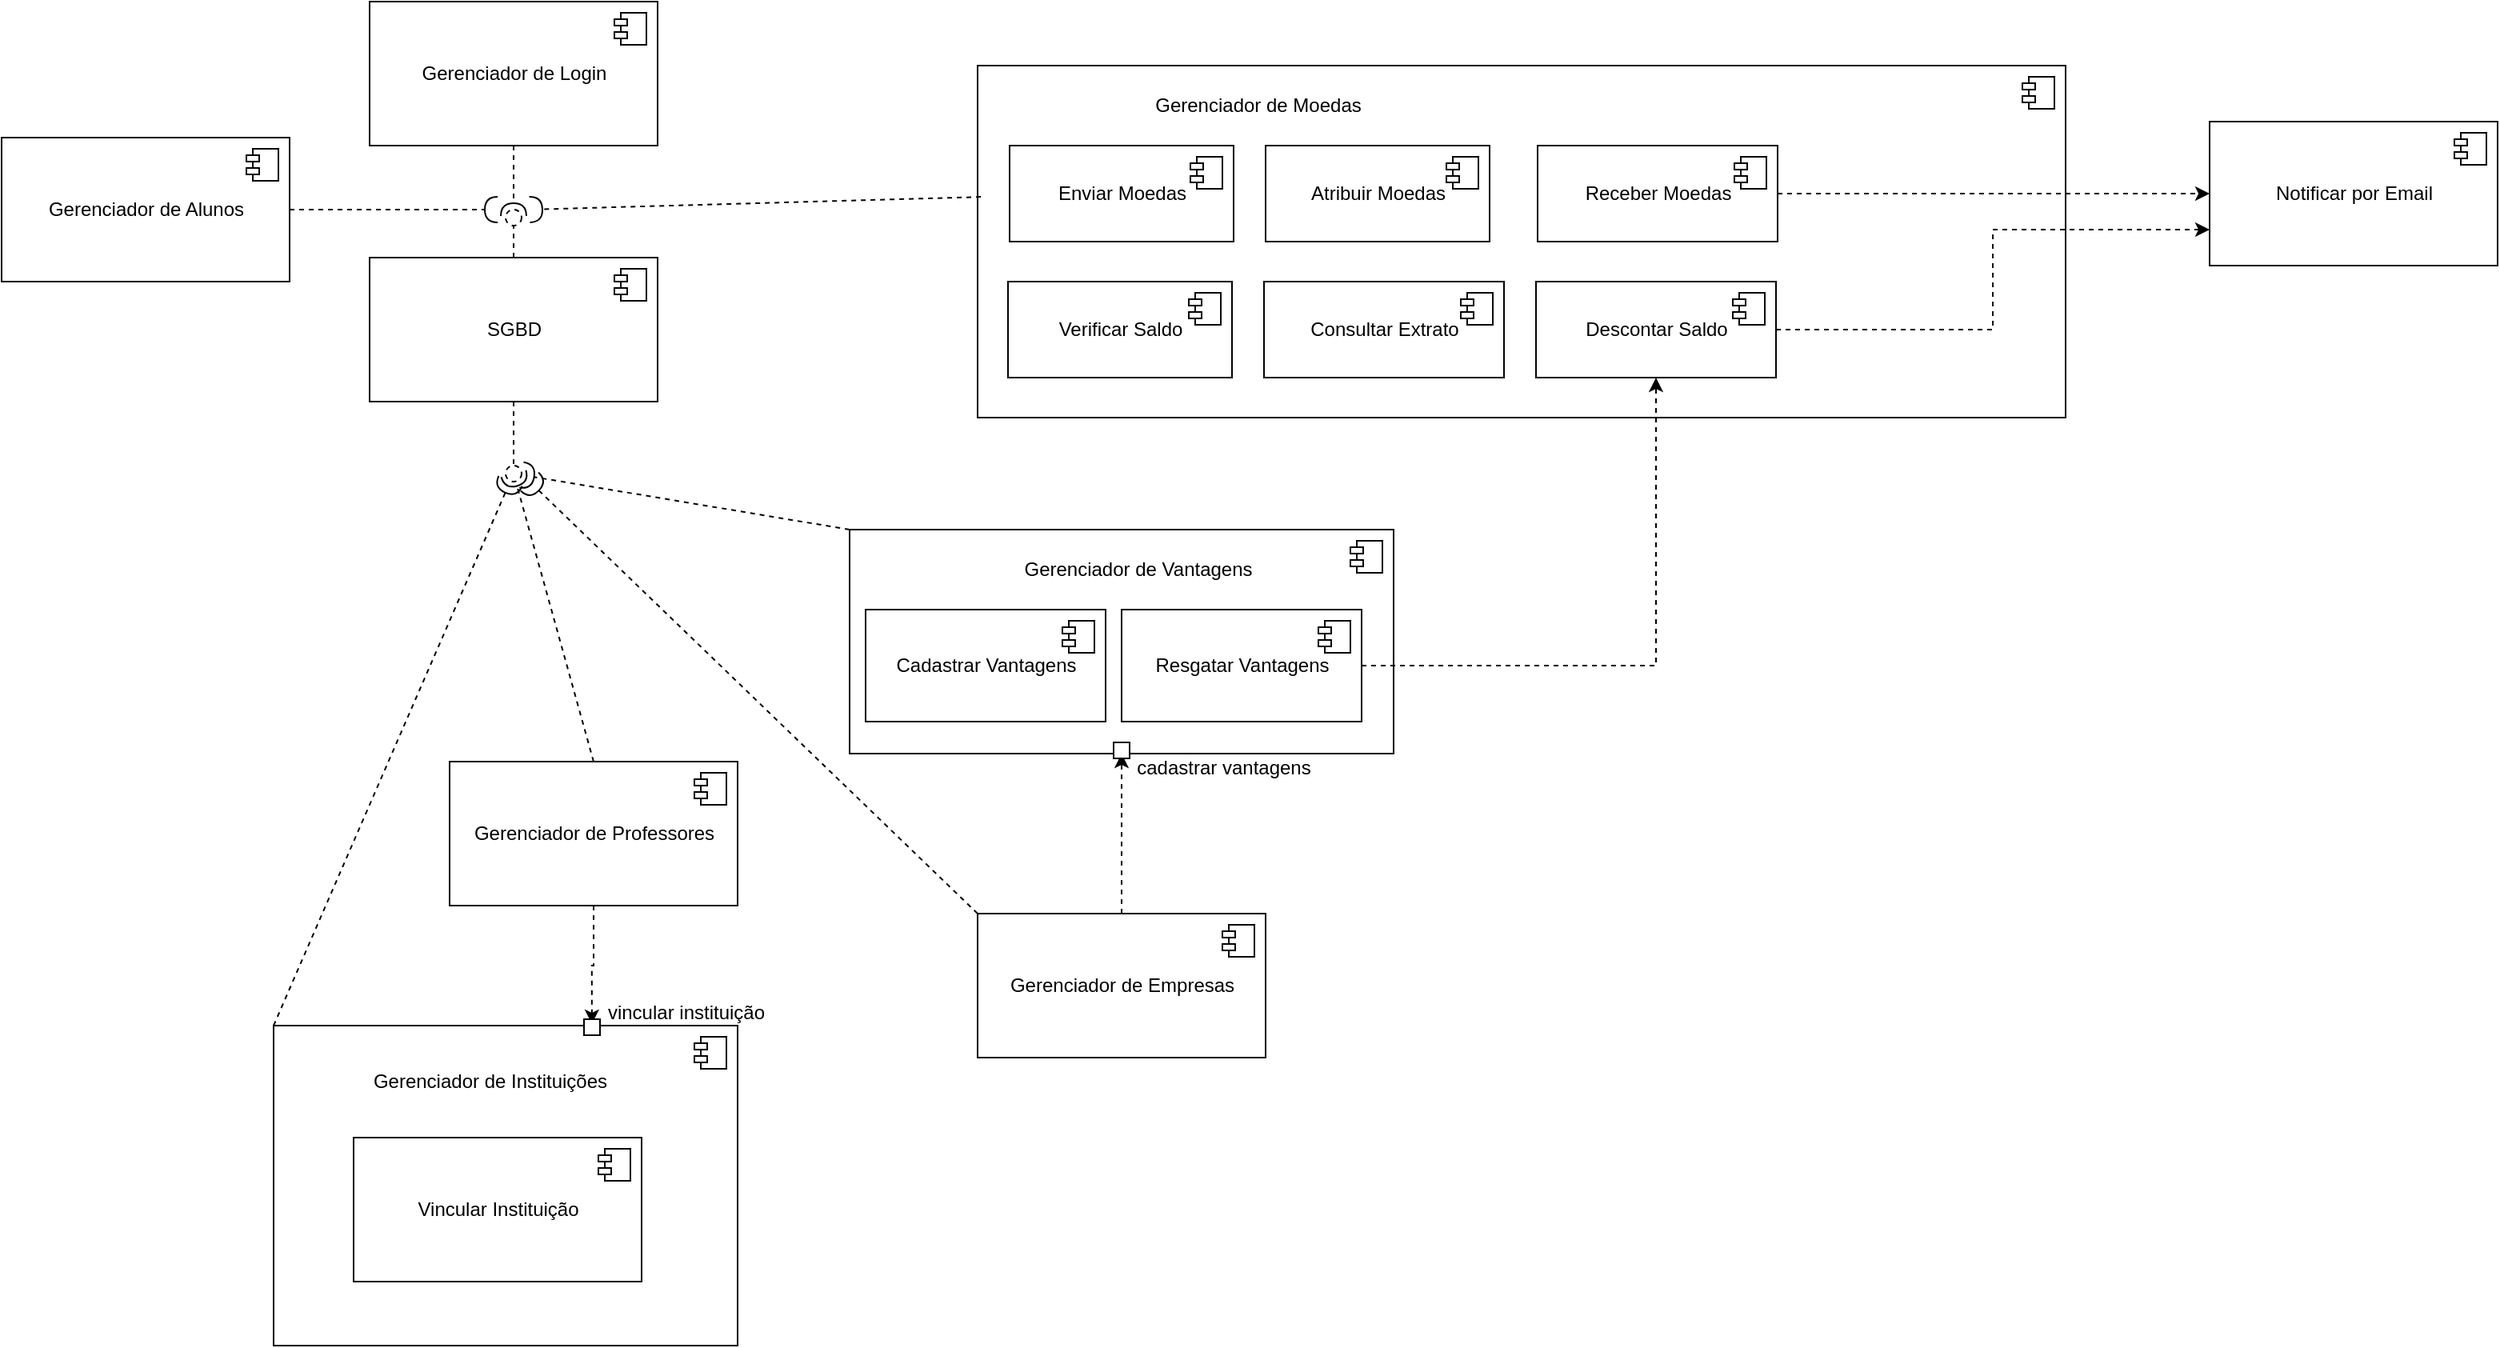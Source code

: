<mxfile version="20.4.0" type="google"><diagram id="3bnTD6ow-tEDqpxm1T93" name="Page-1"><mxGraphModel grid="1" page="1" gridSize="10" guides="1" tooltips="1" connect="1" arrows="1" fold="1" pageScale="1" pageWidth="850" pageHeight="1100" math="0" shadow="0"><root><mxCell id="0"/><mxCell id="1" parent="0"/><mxCell id="mEhPIhUzKidgpYQ1WmjW-50" value="" style="edgeStyle=orthogonalEdgeStyle;rounded=0;orthogonalLoop=1;jettySize=auto;html=1;dashed=1;exitX=0.5;exitY=1;exitDx=0;exitDy=0;entryX=0.686;entryY=-0.005;entryDx=0;entryDy=0;entryPerimeter=0;" edge="1" parent="1" source="mEhPIhUzKidgpYQ1WmjW-36" target="mEhPIhUzKidgpYQ1WmjW-44"><mxGeometry relative="1" as="geometry"/></mxCell><mxCell id="mEhPIhUzKidgpYQ1WmjW-44" value="" style="html=1;dropTarget=0;" vertex="1" parent="1"><mxGeometry x="-760" y="670" width="290" height="200" as="geometry"/></mxCell><mxCell id="mEhPIhUzKidgpYQ1WmjW-45" value="" style="shape=module;jettyWidth=8;jettyHeight=4;" vertex="1" parent="mEhPIhUzKidgpYQ1WmjW-44"><mxGeometry x="1" width="20" height="20" relative="1" as="geometry"><mxPoint x="-27" y="7" as="offset"/></mxGeometry></mxCell><mxCell id="mEhPIhUzKidgpYQ1WmjW-33" value="" style="html=1;dropTarget=0;" vertex="1" parent="1"><mxGeometry x="-400" y="360" width="340" height="140" as="geometry"/></mxCell><mxCell id="mEhPIhUzKidgpYQ1WmjW-34" value="" style="shape=module;jettyWidth=8;jettyHeight=4;" vertex="1" parent="mEhPIhUzKidgpYQ1WmjW-33"><mxGeometry x="1" width="20" height="20" relative="1" as="geometry"><mxPoint x="-27" y="7" as="offset"/></mxGeometry></mxCell><mxCell id="mEhPIhUzKidgpYQ1WmjW-30" value="" style="html=1;dropTarget=0;" vertex="1" parent="1"><mxGeometry x="-320" y="70" width="680" height="220" as="geometry"/></mxCell><mxCell id="mEhPIhUzKidgpYQ1WmjW-31" value="" style="shape=module;jettyWidth=8;jettyHeight=4;" vertex="1" parent="mEhPIhUzKidgpYQ1WmjW-30"><mxGeometry x="1" width="20" height="20" relative="1" as="geometry"><mxPoint x="-27" y="7" as="offset"/></mxGeometry></mxCell><mxCell id="mEhPIhUzKidgpYQ1WmjW-1" value="Gerenciador de Alunos" style="html=1;dropTarget=0;" vertex="1" parent="1"><mxGeometry x="-930" y="115" width="180" height="90" as="geometry"/></mxCell><mxCell id="mEhPIhUzKidgpYQ1WmjW-2" value="" style="shape=module;jettyWidth=8;jettyHeight=4;" vertex="1" parent="mEhPIhUzKidgpYQ1WmjW-1"><mxGeometry x="1" width="20" height="20" relative="1" as="geometry"><mxPoint x="-27" y="7" as="offset"/></mxGeometry></mxCell><mxCell id="mEhPIhUzKidgpYQ1WmjW-6" value="Vincular Instituição" style="html=1;dropTarget=0;" vertex="1" parent="1"><mxGeometry x="-710" y="740" width="180" height="90" as="geometry"/></mxCell><mxCell id="mEhPIhUzKidgpYQ1WmjW-7" value="" style="shape=module;jettyWidth=8;jettyHeight=4;" vertex="1" parent="mEhPIhUzKidgpYQ1WmjW-6"><mxGeometry x="1" width="20" height="20" relative="1" as="geometry"><mxPoint x="-27" y="7" as="offset"/></mxGeometry></mxCell><mxCell id="mEhPIhUzKidgpYQ1WmjW-8" value="Atribuir Moedas" style="html=1;dropTarget=0;" vertex="1" parent="1"><mxGeometry x="-140" y="120" width="140" height="60" as="geometry"/></mxCell><mxCell id="mEhPIhUzKidgpYQ1WmjW-9" value="" style="shape=module;jettyWidth=8;jettyHeight=4;" vertex="1" parent="mEhPIhUzKidgpYQ1WmjW-8"><mxGeometry x="1" width="20" height="20" relative="1" as="geometry"><mxPoint x="-27" y="7" as="offset"/></mxGeometry></mxCell><mxCell id="mEhPIhUzKidgpYQ1WmjW-10" value="Enviar Moedas" style="html=1;dropTarget=0;" vertex="1" parent="1"><mxGeometry x="-300" y="120" width="140" height="60" as="geometry"/></mxCell><mxCell id="mEhPIhUzKidgpYQ1WmjW-11" value="" style="shape=module;jettyWidth=8;jettyHeight=4;" vertex="1" parent="mEhPIhUzKidgpYQ1WmjW-10"><mxGeometry x="1" width="20" height="20" relative="1" as="geometry"><mxPoint x="-27" y="7" as="offset"/></mxGeometry></mxCell><mxCell id="mEhPIhUzKidgpYQ1WmjW-12" value="Notificar por Email" style="html=1;dropTarget=0;" vertex="1" parent="1"><mxGeometry x="450" y="105" width="180" height="90" as="geometry"/></mxCell><mxCell id="mEhPIhUzKidgpYQ1WmjW-13" value="" style="shape=module;jettyWidth=8;jettyHeight=4;" vertex="1" parent="mEhPIhUzKidgpYQ1WmjW-12"><mxGeometry x="1" width="20" height="20" relative="1" as="geometry"><mxPoint x="-27" y="7" as="offset"/></mxGeometry></mxCell><mxCell id="mEhPIhUzKidgpYQ1WmjW-14" value="Consultar Extrato" style="html=1;dropTarget=0;" vertex="1" parent="1"><mxGeometry x="-141" y="205" width="150" height="60" as="geometry"/></mxCell><mxCell id="mEhPIhUzKidgpYQ1WmjW-15" value="" style="shape=module;jettyWidth=8;jettyHeight=4;" vertex="1" parent="mEhPIhUzKidgpYQ1WmjW-14"><mxGeometry x="1" width="20" height="20" relative="1" as="geometry"><mxPoint x="-27" y="7" as="offset"/></mxGeometry></mxCell><mxCell id="mEhPIhUzKidgpYQ1WmjW-57" value="" style="edgeStyle=orthogonalEdgeStyle;rounded=0;orthogonalLoop=1;jettySize=auto;html=1;dashed=1;" edge="1" parent="1" source="mEhPIhUzKidgpYQ1WmjW-18" target="mEhPIhUzKidgpYQ1WmjW-33"><mxGeometry relative="1" as="geometry"/></mxCell><mxCell id="mEhPIhUzKidgpYQ1WmjW-18" value="Gerenciador de Empresas" style="html=1;dropTarget=0;" vertex="1" parent="1"><mxGeometry x="-320" y="600" width="180" height="90" as="geometry"/></mxCell><mxCell id="mEhPIhUzKidgpYQ1WmjW-19" value="" style="shape=module;jettyWidth=8;jettyHeight=4;" vertex="1" parent="mEhPIhUzKidgpYQ1WmjW-18"><mxGeometry x="1" width="20" height="20" relative="1" as="geometry"><mxPoint x="-27" y="7" as="offset"/></mxGeometry></mxCell><mxCell id="mEhPIhUzKidgpYQ1WmjW-20" value="Cadastrar Vantagens" style="html=1;dropTarget=0;" vertex="1" parent="1"><mxGeometry x="-390" y="410" width="150" height="70" as="geometry"/></mxCell><mxCell id="mEhPIhUzKidgpYQ1WmjW-21" value="" style="shape=module;jettyWidth=8;jettyHeight=4;" vertex="1" parent="mEhPIhUzKidgpYQ1WmjW-20"><mxGeometry x="1" width="20" height="20" relative="1" as="geometry"><mxPoint x="-27" y="7" as="offset"/></mxGeometry></mxCell><mxCell id="mEhPIhUzKidgpYQ1WmjW-59" value="" style="edgeStyle=orthogonalEdgeStyle;rounded=0;orthogonalLoop=1;jettySize=auto;html=1;dashed=1;exitX=1;exitY=0.5;exitDx=0;exitDy=0;entryX=0.5;entryY=1;entryDx=0;entryDy=0;" edge="1" parent="1" source="mEhPIhUzKidgpYQ1WmjW-24" target="mEhPIhUzKidgpYQ1WmjW-22"><mxGeometry relative="1" as="geometry"><mxPoint x="80" y="420" as="targetPoint"/></mxGeometry></mxCell><mxCell id="mEhPIhUzKidgpYQ1WmjW-60" value="" style="edgeStyle=orthogonalEdgeStyle;rounded=0;orthogonalLoop=1;jettySize=auto;html=1;dashed=1;entryX=0;entryY=0.75;entryDx=0;entryDy=0;" edge="1" parent="1" source="mEhPIhUzKidgpYQ1WmjW-22" target="mEhPIhUzKidgpYQ1WmjW-12"><mxGeometry relative="1" as="geometry"/></mxCell><mxCell id="mEhPIhUzKidgpYQ1WmjW-22" value="Descontar Saldo" style="html=1;dropTarget=0;" vertex="1" parent="1"><mxGeometry x="29" y="205" width="150" height="60" as="geometry"/></mxCell><mxCell id="mEhPIhUzKidgpYQ1WmjW-23" value="" style="shape=module;jettyWidth=8;jettyHeight=4;" vertex="1" parent="mEhPIhUzKidgpYQ1WmjW-22"><mxGeometry x="1" width="20" height="20" relative="1" as="geometry"><mxPoint x="-27" y="7" as="offset"/></mxGeometry></mxCell><mxCell id="mEhPIhUzKidgpYQ1WmjW-24" value="Resgatar Vantagens" style="html=1;dropTarget=0;" vertex="1" parent="1"><mxGeometry x="-230" y="410" width="150" height="70" as="geometry"/></mxCell><mxCell id="mEhPIhUzKidgpYQ1WmjW-25" value="" style="shape=module;jettyWidth=8;jettyHeight=4;" vertex="1" parent="mEhPIhUzKidgpYQ1WmjW-24"><mxGeometry x="1" width="20" height="20" relative="1" as="geometry"><mxPoint x="-27" y="7" as="offset"/></mxGeometry></mxCell><mxCell id="mEhPIhUzKidgpYQ1WmjW-26" value="Gerenciador de Login" style="html=1;dropTarget=0;" vertex="1" parent="1"><mxGeometry x="-700" y="30" width="180" height="90" as="geometry"/></mxCell><mxCell id="mEhPIhUzKidgpYQ1WmjW-27" value="" style="shape=module;jettyWidth=8;jettyHeight=4;" vertex="1" parent="mEhPIhUzKidgpYQ1WmjW-26"><mxGeometry x="1" width="20" height="20" relative="1" as="geometry"><mxPoint x="-27" y="7" as="offset"/></mxGeometry></mxCell><mxCell id="mEhPIhUzKidgpYQ1WmjW-28" value="SGBD" style="html=1;dropTarget=0;" vertex="1" parent="1"><mxGeometry x="-700" y="190" width="180" height="90" as="geometry"/></mxCell><mxCell id="mEhPIhUzKidgpYQ1WmjW-29" value="" style="shape=module;jettyWidth=8;jettyHeight=4;" vertex="1" parent="mEhPIhUzKidgpYQ1WmjW-28"><mxGeometry x="1" width="20" height="20" relative="1" as="geometry"><mxPoint x="-27" y="7" as="offset"/></mxGeometry></mxCell><mxCell id="mEhPIhUzKidgpYQ1WmjW-32" value="Gerenciador de Moedas" style="text;html=1;align=center;verticalAlign=middle;resizable=0;points=[];autosize=1;strokeColor=none;fillColor=none;" vertex="1" parent="1"><mxGeometry x="-220" y="80" width="150" height="30" as="geometry"/></mxCell><mxCell id="mEhPIhUzKidgpYQ1WmjW-35" value="Gerenciador de Vantagens" style="text;html=1;align=center;verticalAlign=middle;resizable=0;points=[];autosize=1;strokeColor=none;fillColor=none;" vertex="1" parent="1"><mxGeometry x="-305" y="370" width="170" height="30" as="geometry"/></mxCell><mxCell id="mEhPIhUzKidgpYQ1WmjW-36" value="Gerenciador de Professores" style="html=1;dropTarget=0;" vertex="1" parent="1"><mxGeometry x="-650" y="505" width="180" height="90" as="geometry"/></mxCell><mxCell id="mEhPIhUzKidgpYQ1WmjW-37" value="" style="shape=module;jettyWidth=8;jettyHeight=4;" vertex="1" parent="mEhPIhUzKidgpYQ1WmjW-36"><mxGeometry x="1" width="20" height="20" relative="1" as="geometry"><mxPoint x="-27" y="7" as="offset"/></mxGeometry></mxCell><mxCell id="mEhPIhUzKidgpYQ1WmjW-47" value="&lt;span style=&quot;&quot;&gt;Gerenciador de Instituições&lt;/span&gt;" style="text;html=1;align=center;verticalAlign=middle;resizable=0;points=[];autosize=1;strokeColor=none;fillColor=none;" vertex="1" parent="1"><mxGeometry x="-710" y="690" width="170" height="30" as="geometry"/></mxCell><mxCell id="mEhPIhUzKidgpYQ1WmjW-51" value="Verificar Saldo" style="html=1;dropTarget=0;" vertex="1" parent="1"><mxGeometry x="-301" y="205" width="140" height="60" as="geometry"/></mxCell><mxCell id="mEhPIhUzKidgpYQ1WmjW-52" value="" style="shape=module;jettyWidth=8;jettyHeight=4;" vertex="1" parent="mEhPIhUzKidgpYQ1WmjW-51"><mxGeometry x="1" width="20" height="20" relative="1" as="geometry"><mxPoint x="-27" y="7" as="offset"/></mxGeometry></mxCell><mxCell id="mEhPIhUzKidgpYQ1WmjW-55" value="" style="edgeStyle=orthogonalEdgeStyle;rounded=0;orthogonalLoop=1;jettySize=auto;html=1;dashed=1;" edge="1" parent="1" source="mEhPIhUzKidgpYQ1WmjW-53" target="mEhPIhUzKidgpYQ1WmjW-12"><mxGeometry relative="1" as="geometry"/></mxCell><mxCell id="mEhPIhUzKidgpYQ1WmjW-53" value="Receber Moedas" style="html=1;dropTarget=0;" vertex="1" parent="1"><mxGeometry x="30" y="120" width="150" height="60" as="geometry"/></mxCell><mxCell id="mEhPIhUzKidgpYQ1WmjW-54" value="" style="shape=module;jettyWidth=8;jettyHeight=4;" vertex="1" parent="mEhPIhUzKidgpYQ1WmjW-53"><mxGeometry x="1" width="20" height="20" relative="1" as="geometry"><mxPoint x="-27" y="7" as="offset"/></mxGeometry></mxCell><mxCell id="mEhPIhUzKidgpYQ1WmjW-67" value="" style="rounded=0;orthogonalLoop=1;jettySize=auto;html=1;endArrow=none;endFill=0;sketch=0;sourcePerimeterSpacing=0;targetPerimeterSpacing=0;dashed=1;exitX=0.5;exitY=1;exitDx=0;exitDy=0;" edge="1" parent="1" source="mEhPIhUzKidgpYQ1WmjW-28" target="mEhPIhUzKidgpYQ1WmjW-69"><mxGeometry relative="1" as="geometry"><mxPoint x="-670" y="295" as="sourcePoint"/></mxGeometry></mxCell><mxCell id="mEhPIhUzKidgpYQ1WmjW-68" value="" style="rounded=0;orthogonalLoop=1;jettySize=auto;html=1;endArrow=halfCircle;endFill=0;entryX=0.5;entryY=0.5;endSize=6;strokeWidth=1;sketch=0;dashed=1;exitX=0.5;exitY=0;exitDx=0;exitDy=0;" edge="1" parent="1" source="mEhPIhUzKidgpYQ1WmjW-36" target="mEhPIhUzKidgpYQ1WmjW-69"><mxGeometry relative="1" as="geometry"><mxPoint x="-630" y="295" as="sourcePoint"/></mxGeometry></mxCell><mxCell id="mEhPIhUzKidgpYQ1WmjW-69" value="" style="ellipse;whiteSpace=wrap;html=1;align=center;aspect=fixed;resizable=0;points=[];outlineConnect=0;sketch=0;dashed=1;" vertex="1" parent="1"><mxGeometry x="-615" y="320" width="10" height="10" as="geometry"/></mxCell><mxCell id="mEhPIhUzKidgpYQ1WmjW-78" value="" style="rounded=0;orthogonalLoop=1;jettySize=auto;html=1;endArrow=none;endFill=0;sketch=0;sourcePerimeterSpacing=0;targetPerimeterSpacing=0;dashed=1;exitX=0.5;exitY=0;exitDx=0;exitDy=0;" edge="1" parent="1" source="mEhPIhUzKidgpYQ1WmjW-28" target="mEhPIhUzKidgpYQ1WmjW-80"><mxGeometry relative="1" as="geometry"><mxPoint x="-670" y="295" as="sourcePoint"/></mxGeometry></mxCell><mxCell id="mEhPIhUzKidgpYQ1WmjW-79" value="" style="rounded=0;orthogonalLoop=1;jettySize=auto;html=1;endArrow=halfCircle;endFill=0;endSize=6;strokeWidth=1;sketch=0;dashed=1;" edge="1" parent="1"><mxGeometry relative="1" as="geometry"><mxPoint x="-610" y="120" as="sourcePoint"/><mxPoint x="-610" y="164" as="targetPoint"/></mxGeometry></mxCell><mxCell id="mEhPIhUzKidgpYQ1WmjW-80" value="" style="ellipse;whiteSpace=wrap;html=1;align=center;aspect=fixed;resizable=0;points=[];outlineConnect=0;sketch=0;dashed=1;" vertex="1" parent="1"><mxGeometry x="-615" y="160" width="10" height="10" as="geometry"/></mxCell><mxCell id="mEhPIhUzKidgpYQ1WmjW-82" value="" style="rounded=0;orthogonalLoop=1;jettySize=auto;html=1;endArrow=halfCircle;endFill=0;endSize=6;strokeWidth=1;sketch=0;dashed=1;exitX=0;exitY=0;exitDx=0;exitDy=0;" edge="1" parent="1" source="mEhPIhUzKidgpYQ1WmjW-33" target="mEhPIhUzKidgpYQ1WmjW-69"><mxGeometry relative="1" as="geometry"><mxPoint x="-600" y="390" as="sourcePoint"/><mxPoint x="-600" y="335" as="targetPoint"/></mxGeometry></mxCell><mxCell id="mEhPIhUzKidgpYQ1WmjW-83" value="" style="rounded=0;orthogonalLoop=1;jettySize=auto;html=1;endArrow=halfCircle;endFill=0;endSize=6;strokeWidth=1;sketch=0;dashed=1;exitX=0;exitY=0;exitDx=0;exitDy=0;" edge="1" parent="1" source="mEhPIhUzKidgpYQ1WmjW-44" target="mEhPIhUzKidgpYQ1WmjW-69"><mxGeometry relative="1" as="geometry"><mxPoint x="-590" y="400" as="sourcePoint"/><mxPoint x="-590" y="345" as="targetPoint"/></mxGeometry></mxCell><mxCell id="mEhPIhUzKidgpYQ1WmjW-84" value="" style="rounded=0;orthogonalLoop=1;jettySize=auto;html=1;endArrow=halfCircle;endFill=0;endSize=6;strokeWidth=1;sketch=0;dashed=1;exitX=1;exitY=0.5;exitDx=0;exitDy=0;" edge="1" parent="1" source="mEhPIhUzKidgpYQ1WmjW-1"><mxGeometry relative="1" as="geometry"><mxPoint x="-580" y="410" as="sourcePoint"/><mxPoint x="-620" y="160" as="targetPoint"/></mxGeometry></mxCell><mxCell id="mEhPIhUzKidgpYQ1WmjW-85" value="" style="rounded=0;orthogonalLoop=1;jettySize=auto;html=1;endArrow=halfCircle;endFill=0;endSize=6;strokeWidth=1;sketch=0;dashed=1;exitX=0;exitY=0;exitDx=0;exitDy=0;" edge="1" parent="1" source="mEhPIhUzKidgpYQ1WmjW-18"><mxGeometry relative="1" as="geometry"><mxPoint x="-570" y="420" as="sourcePoint"/><mxPoint x="-600" y="330" as="targetPoint"/></mxGeometry></mxCell><mxCell id="mEhPIhUzKidgpYQ1WmjW-86" value="" style="rounded=0;orthogonalLoop=1;jettySize=auto;html=1;endArrow=halfCircle;endFill=0;endSize=6;strokeWidth=1;sketch=0;dashed=1;exitX=0.003;exitY=0.373;exitDx=0;exitDy=0;exitPerimeter=0;" edge="1" parent="1" source="mEhPIhUzKidgpYQ1WmjW-30"><mxGeometry relative="1" as="geometry"><mxPoint x="-560" y="430" as="sourcePoint"/><mxPoint x="-600" y="160" as="targetPoint"/></mxGeometry></mxCell><mxCell id="qHTPqEYOSubPTBD3TQHX-1" value="" style="whiteSpace=wrap;html=1;aspect=fixed;" vertex="1" parent="1"><mxGeometry x="-235" y="493" width="10" height="10" as="geometry"/></mxCell><mxCell id="qHTPqEYOSubPTBD3TQHX-2" value="cadastrar vantagens" style="text;html=1;strokeColor=none;fillColor=none;align=center;verticalAlign=middle;whiteSpace=wrap;rounded=0;" vertex="1" parent="1"><mxGeometry x="-241" y="494" width="150" height="30" as="geometry"/></mxCell><mxCell id="qHTPqEYOSubPTBD3TQHX-3" value="vincular instituição" style="text;html=1;strokeColor=none;fillColor=none;align=center;verticalAlign=middle;whiteSpace=wrap;rounded=0;" vertex="1" parent="1"><mxGeometry x="-577" y="647" width="150" height="30" as="geometry"/></mxCell><mxCell id="qHTPqEYOSubPTBD3TQHX-4" value="" style="whiteSpace=wrap;html=1;aspect=fixed;" vertex="1" parent="1"><mxGeometry x="-566" y="666" width="10" height="10" as="geometry"/></mxCell></root></mxGraphModel></diagram></mxfile>